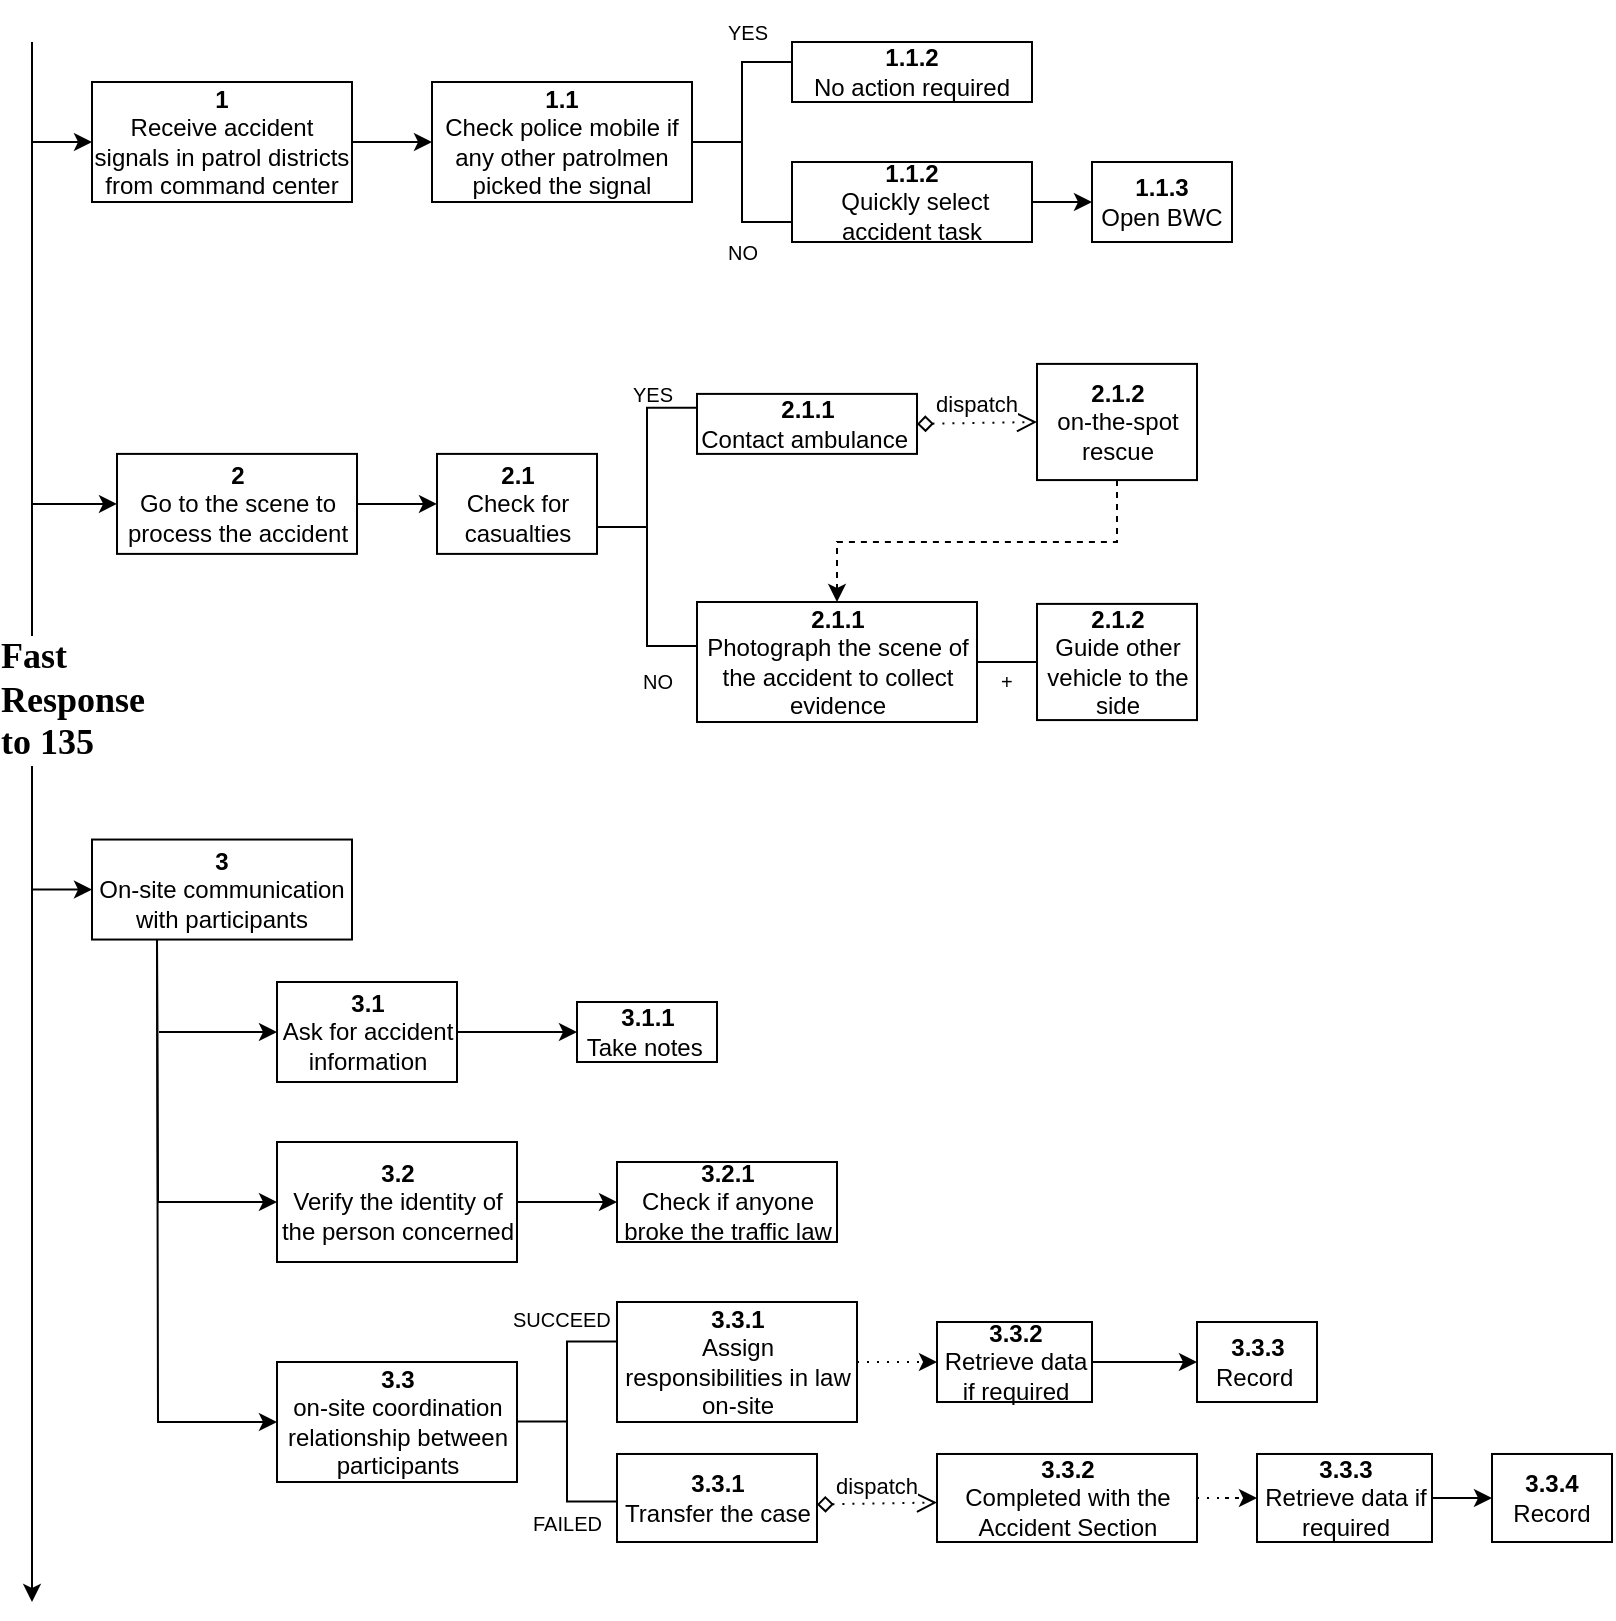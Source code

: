 <mxfile version="16.2.6" type="github"><diagram id="WiBwuXCG9hDuX8GpaEaw" name="Page-1"><mxGraphModel dx="1196" dy="852" grid="1" gridSize="10" guides="1" tooltips="1" connect="1" arrows="1" fold="1" page="1" pageScale="1" pageWidth="1500" pageHeight="1800" math="0" shadow="0"><root><mxCell id="0"/><mxCell id="1" parent="0"/><mxCell id="iNzH9nASQERAoEXpGLzl-1" value="" style="endArrow=classic;html=1;rounded=0;" parent="1" edge="1"><mxGeometry relative="1" as="geometry"><mxPoint x="30" y="40" as="sourcePoint"/><mxPoint x="30" y="820" as="targetPoint"/></mxGeometry></mxCell><mxCell id="iNzH9nASQERAoEXpGLzl-2" value="&lt;p class=&quot;MsoNormal&quot; style=&quot;margin: 0pt 0pt 0.0pt ; text-align: justify ; font-family: &amp;#34;times new roman&amp;#34;&quot;&gt;&lt;font size=&quot;4&quot;&gt;&lt;b&gt;Fast&lt;/b&gt;&lt;/font&gt;&lt;/p&gt;&lt;p class=&quot;MsoNormal&quot; style=&quot;margin: 0pt 0pt 0.0pt ; text-align: justify ; font-family: &amp;#34;times new roman&amp;#34;&quot;&gt;&lt;font size=&quot;4&quot;&gt;&lt;b&gt;Response&lt;/b&gt;&lt;/font&gt;&lt;/p&gt;&lt;p class=&quot;MsoNormal&quot; style=&quot;margin: 0pt 0pt 0.0pt ; text-align: justify ; font-family: &amp;#34;times new roman&amp;#34;&quot;&gt;&lt;font size=&quot;4&quot;&gt;&lt;b&gt;to 135&lt;/b&gt;&lt;/font&gt;&lt;/p&gt;" style="edgeLabel;resizable=0;html=1;align=center;verticalAlign=middle;" parent="iNzH9nASQERAoEXpGLzl-1" connectable="0" vertex="1"><mxGeometry relative="1" as="geometry"><mxPoint x="20" y="-61" as="offset"/></mxGeometry></mxCell><mxCell id="iNzH9nASQERAoEXpGLzl-5" value="" style="endArrow=classic;html=1;rounded=0;" parent="1" edge="1"><mxGeometry width="50" height="50" relative="1" as="geometry"><mxPoint x="30" y="90" as="sourcePoint"/><mxPoint x="60" y="90" as="targetPoint"/></mxGeometry></mxCell><mxCell id="iNzH9nASQERAoEXpGLzl-22" value="" style="edgeStyle=orthogonalEdgeStyle;rounded=0;orthogonalLoop=1;jettySize=auto;html=1;entryX=0;entryY=0.5;entryDx=0;entryDy=0;exitX=1;exitY=0.5;exitDx=0;exitDy=0;" parent="1" source="iNzH9nASQERAoEXpGLzl-6" target="iNzH9nASQERAoEXpGLzl-21" edge="1"><mxGeometry relative="1" as="geometry"><Array as="points"><mxPoint x="210" y="90"/><mxPoint x="210" y="90"/></Array></mxGeometry></mxCell><mxCell id="iNzH9nASQERAoEXpGLzl-6" value="&lt;b&gt;1&lt;/b&gt;&lt;br&gt;Receive accident signals in patrol districts from command center" style="rounded=0;whiteSpace=wrap;html=1;" parent="1" vertex="1"><mxGeometry x="60" y="60" width="130" height="60" as="geometry"/></mxCell><mxCell id="iNzH9nASQERAoEXpGLzl-10" value="" style="endArrow=classic;html=1;rounded=0;entryX=0;entryY=0.5;entryDx=0;entryDy=0;" parent="1" target="iNzH9nASQERAoEXpGLzl-408" edge="1"><mxGeometry width="50" height="50" relative="1" as="geometry"><mxPoint x="30" y="463.77" as="sourcePoint"/><mxPoint x="60" y="463.77" as="targetPoint"/></mxGeometry></mxCell><mxCell id="iNzH9nASQERAoEXpGLzl-21" value="&lt;b&gt;1.1&lt;/b&gt;&lt;br&gt;Check police mobile if any other patrolmen picked the signal" style="whiteSpace=wrap;html=1;rounded=0;" parent="1" vertex="1"><mxGeometry x="230" y="60" width="130" height="60" as="geometry"/></mxCell><mxCell id="TPC7_fggb3ROqLGchiVC-71" value="" style="edgeStyle=orthogonalEdgeStyle;rounded=0;orthogonalLoop=1;jettySize=auto;html=1;fontSize=10;" edge="1" parent="1" source="iNzH9nASQERAoEXpGLzl-23" target="TPC7_fggb3ROqLGchiVC-70"><mxGeometry relative="1" as="geometry"/></mxCell><mxCell id="iNzH9nASQERAoEXpGLzl-23" value="&lt;b&gt;1.1.2&lt;/b&gt;&lt;br&gt;&amp;nbsp;Quickly select accident task" style="whiteSpace=wrap;html=1;rounded=0;" parent="1" vertex="1"><mxGeometry x="410" y="100" width="120" height="40" as="geometry"/></mxCell><mxCell id="iNzH9nASQERAoEXpGLzl-28" value="&lt;b&gt;1.1.2&lt;/b&gt;&lt;br&gt;No action required" style="whiteSpace=wrap;html=1;rounded=0;" parent="1" vertex="1"><mxGeometry x="410" y="40" width="120" height="30" as="geometry"/></mxCell><mxCell id="iNzH9nASQERAoEXpGLzl-405" value="&lt;b&gt;2&lt;br&gt;&lt;/b&gt;Go to the scene to process the accident" style="whiteSpace=wrap;html=1;rounded=0;" parent="1" vertex="1"><mxGeometry x="72.5" y="245.95" width="120" height="50" as="geometry"/></mxCell><mxCell id="iNzH9nASQERAoEXpGLzl-410" value="" style="edgeStyle=orthogonalEdgeStyle;rounded=0;orthogonalLoop=1;jettySize=auto;html=1;exitX=1;exitY=0.5;exitDx=0;exitDy=0;" parent="1" source="iNzH9nASQERAoEXpGLzl-405" target="iNzH9nASQERAoEXpGLzl-409" edge="1"><mxGeometry relative="1" as="geometry"/></mxCell><mxCell id="iNzH9nASQERAoEXpGLzl-408" value="&lt;b&gt;3&lt;/b&gt;&lt;br&gt;On-site communication with participants" style="rounded=0;whiteSpace=wrap;html=1;" parent="1" vertex="1"><mxGeometry x="60" y="438.77" width="130" height="50" as="geometry"/></mxCell><mxCell id="iNzH9nASQERAoEXpGLzl-409" value="&lt;b&gt;2.1&lt;/b&gt;&lt;br&gt;Check for casualties" style="rounded=0;whiteSpace=wrap;html=1;" parent="1" vertex="1"><mxGeometry x="232.5" y="245.95" width="80" height="50" as="geometry"/></mxCell><mxCell id="iNzH9nASQERAoEXpGLzl-419" value="&lt;b&gt;2.1.2&lt;/b&gt;&lt;br&gt;on-the-spot rescue" style="rounded=0;whiteSpace=wrap;html=1;" parent="1" vertex="1"><mxGeometry x="532.5" y="200.95" width="80" height="58.09" as="geometry"/></mxCell><mxCell id="iNzH9nASQERAoEXpGLzl-421" value="dispatch" style="html=1;verticalAlign=bottom;startArrow=diamond;startFill=0;endArrow=open;startSize=6;endSize=8;rounded=0;dashed=1;dashPattern=1 4;entryX=0;entryY=0.5;entryDx=0;entryDy=0;exitX=1;exitY=0.5;exitDx=0;exitDy=0;" parent="1" source="iNzH9nASQERAoEXpGLzl-422" target="iNzH9nASQERAoEXpGLzl-419" edge="1"><mxGeometry width="80" relative="1" as="geometry"><mxPoint x="422.5" y="471.54" as="sourcePoint"/><mxPoint x="752.5" y="441.54" as="targetPoint"/></mxGeometry></mxCell><mxCell id="iNzH9nASQERAoEXpGLzl-422" value="&lt;b&gt;2.1.1&lt;/b&gt;&lt;br&gt;Contact ambulance&amp;nbsp;" style="rounded=0;whiteSpace=wrap;html=1;" parent="1" vertex="1"><mxGeometry x="362.5" y="215.95" width="110" height="30" as="geometry"/></mxCell><mxCell id="TPC7_fggb3ROqLGchiVC-47" value="" style="edgeStyle=orthogonalEdgeStyle;rounded=0;orthogonalLoop=1;jettySize=auto;html=1;fontSize=10;" edge="1" parent="1" source="iNzH9nASQERAoEXpGLzl-425" target="TPC7_fggb3ROqLGchiVC-46"><mxGeometry relative="1" as="geometry"/></mxCell><mxCell id="iNzH9nASQERAoEXpGLzl-425" value="&lt;b&gt;3.1&lt;/b&gt;&lt;br&gt;Ask for accident information" style="rounded=0;whiteSpace=wrap;html=1;" parent="1" vertex="1"><mxGeometry x="152.5" y="510" width="90" height="50" as="geometry"/></mxCell><mxCell id="TPC7_fggb3ROqLGchiVC-49" value="" style="edgeStyle=orthogonalEdgeStyle;rounded=0;orthogonalLoop=1;jettySize=auto;html=1;fontSize=10;" edge="1" parent="1" source="iNzH9nASQERAoEXpGLzl-430" target="TPC7_fggb3ROqLGchiVC-48"><mxGeometry relative="1" as="geometry"/></mxCell><mxCell id="iNzH9nASQERAoEXpGLzl-430" value="&lt;b&gt;3.2&lt;br&gt;&lt;/b&gt;Verify the identity of the person concerned" style="rounded=0;whiteSpace=wrap;html=1;" parent="1" vertex="1"><mxGeometry x="152.5" y="590" width="120" height="60" as="geometry"/></mxCell><mxCell id="iNzH9nASQERAoEXpGLzl-432" value="" style="endArrow=classic;html=1;rounded=0;exitX=0.25;exitY=1;exitDx=0;exitDy=0;entryX=0;entryY=0.5;entryDx=0;entryDy=0;" parent="1" edge="1" target="iNzH9nASQERAoEXpGLzl-430" source="iNzH9nASQERAoEXpGLzl-408"><mxGeometry width="50" height="50" relative="1" as="geometry"><mxPoint x="140" y="549.5" as="sourcePoint"/><mxPoint x="210" y="600" as="targetPoint"/><Array as="points"><mxPoint x="93" y="620"/></Array></mxGeometry></mxCell><mxCell id="TPC7_fggb3ROqLGchiVC-14" value="" style="strokeWidth=1;html=1;shape=mxgraph.flowchart.annotation_2;align=left;labelPosition=right;pointerEvents=1;" vertex="1" parent="1"><mxGeometry x="360" y="50" width="50" height="80" as="geometry"/></mxCell><mxCell id="TPC7_fggb3ROqLGchiVC-15" value="" style="shape=table;startSize=0;container=1;collapsible=1;childLayout=tableLayout;fixedRows=1;rowLines=0;fontStyle=0;align=center;resizeLast=1;strokeColor=none;fillColor=none;collapsible=0;" vertex="1" parent="1"><mxGeometry x="340" y="20" width="60" height="30" as="geometry"/></mxCell><mxCell id="TPC7_fggb3ROqLGchiVC-16" value="" style="shape=tableRow;horizontal=0;startSize=0;swimlaneHead=0;swimlaneBody=0;fillColor=none;collapsible=0;dropTarget=0;points=[[0,0.5],[1,0.5]];portConstraint=eastwest;top=0;left=0;right=0;bottom=0;strokeWidth=1;" vertex="1" parent="TPC7_fggb3ROqLGchiVC-15"><mxGeometry width="60" height="30" as="geometry"/></mxCell><mxCell id="TPC7_fggb3ROqLGchiVC-17" value="" style="shape=partialRectangle;connectable=0;fillColor=none;top=0;left=0;bottom=0;right=0;editable=1;overflow=hidden;strokeWidth=1;" vertex="1" parent="TPC7_fggb3ROqLGchiVC-16"><mxGeometry width="30" height="30" as="geometry"><mxRectangle width="30" height="30" as="alternateBounds"/></mxGeometry></mxCell><mxCell id="TPC7_fggb3ROqLGchiVC-18" value="YES" style="shape=partialRectangle;connectable=0;fillColor=none;top=0;left=0;bottom=0;right=0;align=left;spacingLeft=6;overflow=hidden;strokeWidth=1;fontSize=10;" vertex="1" parent="TPC7_fggb3ROqLGchiVC-16"><mxGeometry x="30" width="30" height="30" as="geometry"><mxRectangle width="30" height="30" as="alternateBounds"/></mxGeometry></mxCell><mxCell id="TPC7_fggb3ROqLGchiVC-19" value="" style="shape=table;startSize=0;container=1;collapsible=1;childLayout=tableLayout;fixedRows=1;rowLines=0;fontStyle=0;align=center;resizeLast=1;strokeColor=none;fillColor=none;collapsible=0;" vertex="1" parent="1"><mxGeometry x="340" y="130" width="70" height="30" as="geometry"/></mxCell><mxCell id="TPC7_fggb3ROqLGchiVC-20" value="" style="shape=tableRow;horizontal=0;startSize=0;swimlaneHead=0;swimlaneBody=0;fillColor=none;collapsible=0;dropTarget=0;points=[[0,0.5],[1,0.5]];portConstraint=eastwest;top=0;left=0;right=0;bottom=0;strokeWidth=1;" vertex="1" parent="TPC7_fggb3ROqLGchiVC-19"><mxGeometry width="70" height="30" as="geometry"/></mxCell><mxCell id="TPC7_fggb3ROqLGchiVC-21" value="" style="shape=partialRectangle;connectable=0;fillColor=none;top=0;left=0;bottom=0;right=0;editable=1;overflow=hidden;strokeWidth=1;" vertex="1" parent="TPC7_fggb3ROqLGchiVC-20"><mxGeometry width="30" height="30" as="geometry"><mxRectangle width="30" height="30" as="alternateBounds"/></mxGeometry></mxCell><mxCell id="TPC7_fggb3ROqLGchiVC-22" value="NO" style="shape=partialRectangle;connectable=0;fillColor=none;top=0;left=0;bottom=0;right=0;align=left;spacingLeft=6;overflow=hidden;strokeWidth=1;fontSize=10;" vertex="1" parent="TPC7_fggb3ROqLGchiVC-20"><mxGeometry x="30" width="40" height="30" as="geometry"><mxRectangle width="40" height="30" as="alternateBounds"/></mxGeometry></mxCell><mxCell id="TPC7_fggb3ROqLGchiVC-23" value="" style="endArrow=classic;html=1;rounded=0;fontSize=10;entryX=0;entryY=0.5;entryDx=0;entryDy=0;" edge="1" parent="1" target="iNzH9nASQERAoEXpGLzl-405"><mxGeometry width="50" height="50" relative="1" as="geometry"><mxPoint x="30" y="270.95" as="sourcePoint"/><mxPoint x="540" y="225.95" as="targetPoint"/></mxGeometry></mxCell><mxCell id="TPC7_fggb3ROqLGchiVC-24" value="" style="strokeWidth=1;html=1;shape=mxgraph.flowchart.annotation_2;align=left;labelPosition=right;pointerEvents=1;" vertex="1" parent="1"><mxGeometry x="312.5" y="222.92" width="50" height="119.05" as="geometry"/></mxCell><mxCell id="TPC7_fggb3ROqLGchiVC-25" value="" style="shape=table;startSize=0;container=1;collapsible=1;childLayout=tableLayout;fixedRows=1;rowLines=0;fontStyle=0;align=center;resizeLast=1;strokeColor=none;fillColor=none;collapsible=0;" vertex="1" parent="1"><mxGeometry x="292.5" y="200.95" width="60" height="30" as="geometry"/></mxCell><mxCell id="TPC7_fggb3ROqLGchiVC-26" value="" style="shape=tableRow;horizontal=0;startSize=0;swimlaneHead=0;swimlaneBody=0;fillColor=none;collapsible=0;dropTarget=0;points=[[0,0.5],[1,0.5]];portConstraint=eastwest;top=0;left=0;right=0;bottom=0;strokeWidth=1;" vertex="1" parent="TPC7_fggb3ROqLGchiVC-25"><mxGeometry width="60" height="30" as="geometry"/></mxCell><mxCell id="TPC7_fggb3ROqLGchiVC-27" value="" style="shape=partialRectangle;connectable=0;fillColor=none;top=0;left=0;bottom=0;right=0;editable=1;overflow=hidden;strokeWidth=1;" vertex="1" parent="TPC7_fggb3ROqLGchiVC-26"><mxGeometry width="30" height="30" as="geometry"><mxRectangle width="30" height="30" as="alternateBounds"/></mxGeometry></mxCell><mxCell id="TPC7_fggb3ROqLGchiVC-28" value="YES" style="shape=partialRectangle;connectable=0;fillColor=none;top=0;left=0;bottom=0;right=0;align=left;spacingLeft=6;overflow=hidden;strokeWidth=1;fontSize=10;" vertex="1" parent="TPC7_fggb3ROqLGchiVC-26"><mxGeometry x="30" width="30" height="30" as="geometry"><mxRectangle width="30" height="30" as="alternateBounds"/></mxGeometry></mxCell><mxCell id="TPC7_fggb3ROqLGchiVC-29" value="" style="shape=table;startSize=0;container=1;collapsible=1;childLayout=tableLayout;fixedRows=1;rowLines=0;fontStyle=0;align=center;resizeLast=1;strokeColor=none;fillColor=none;collapsible=0;" vertex="1" parent="1"><mxGeometry x="287.5" y="344.71" width="70" height="30" as="geometry"/></mxCell><mxCell id="TPC7_fggb3ROqLGchiVC-30" value="" style="shape=tableRow;horizontal=0;startSize=0;swimlaneHead=0;swimlaneBody=0;fillColor=none;collapsible=0;dropTarget=0;points=[[0,0.5],[1,0.5]];portConstraint=eastwest;top=0;left=0;right=0;bottom=0;strokeWidth=1;" vertex="1" parent="TPC7_fggb3ROqLGchiVC-29"><mxGeometry width="70" height="30" as="geometry"/></mxCell><mxCell id="TPC7_fggb3ROqLGchiVC-31" value="" style="shape=partialRectangle;connectable=0;fillColor=none;top=0;left=0;bottom=0;right=0;editable=1;overflow=hidden;strokeWidth=1;" vertex="1" parent="TPC7_fggb3ROqLGchiVC-30"><mxGeometry width="40" height="30" as="geometry"><mxRectangle width="40" height="30" as="alternateBounds"/></mxGeometry></mxCell><mxCell id="TPC7_fggb3ROqLGchiVC-32" value="NO" style="shape=partialRectangle;connectable=0;fillColor=none;top=0;left=0;bottom=0;right=0;align=left;spacingLeft=6;overflow=hidden;strokeWidth=1;fontSize=10;" vertex="1" parent="TPC7_fggb3ROqLGchiVC-30"><mxGeometry x="40" width="30" height="30" as="geometry"><mxRectangle width="30" height="30" as="alternateBounds"/></mxGeometry></mxCell><mxCell id="TPC7_fggb3ROqLGchiVC-33" value="&lt;b&gt;2.1.1&lt;/b&gt;&lt;br&gt;Photograph the scene of the accident to collect evidence" style="rounded=0;whiteSpace=wrap;html=1;" vertex="1" parent="1"><mxGeometry x="362.5" y="320.0" width="140" height="60" as="geometry"/></mxCell><mxCell id="TPC7_fggb3ROqLGchiVC-35" value="&lt;b&gt;2.1.2&lt;/b&gt;&lt;br&gt;Guide other vehicle to the side" style="rounded=0;whiteSpace=wrap;html=1;" vertex="1" parent="1"><mxGeometry x="532.5" y="320.95" width="80" height="58.09" as="geometry"/></mxCell><mxCell id="TPC7_fggb3ROqLGchiVC-36" value="+" style="text;strokeColor=none;fillColor=none;align=left;verticalAlign=middle;spacingLeft=4;spacingRight=4;overflow=hidden;points=[[0,0.5],[1,0.5]];portConstraint=eastwest;rotatable=0;fontSize=10;" vertex="1" parent="1"><mxGeometry x="508.5" y="349.41" width="30" height="20.59" as="geometry"/></mxCell><mxCell id="TPC7_fggb3ROqLGchiVC-40" value="" style="endArrow=none;html=1;rounded=0;fontSize=10;entryX=0;entryY=0.5;entryDx=0;entryDy=0;exitX=1;exitY=0.5;exitDx=0;exitDy=0;" edge="1" parent="1" source="TPC7_fggb3ROqLGchiVC-33" target="TPC7_fggb3ROqLGchiVC-35"><mxGeometry width="50" height="50" relative="1" as="geometry"><mxPoint x="522.5" y="380.0" as="sourcePoint"/><mxPoint x="572.5" y="330.0" as="targetPoint"/></mxGeometry></mxCell><mxCell id="TPC7_fggb3ROqLGchiVC-42" value="" style="endArrow=classic;html=1;rounded=0;fontSize=10;entryX=0.5;entryY=0;entryDx=0;entryDy=0;exitX=0.5;exitY=1;exitDx=0;exitDy=0;dashed=1;" edge="1" parent="1" source="iNzH9nASQERAoEXpGLzl-419" target="TPC7_fggb3ROqLGchiVC-33"><mxGeometry width="50" height="50" relative="1" as="geometry"><mxPoint x="612.5" y="291.54" as="sourcePoint"/><mxPoint x="662.5" y="241.54" as="targetPoint"/><Array as="points"><mxPoint x="572.5" y="290"/><mxPoint x="432.5" y="290"/></Array></mxGeometry></mxCell><mxCell id="TPC7_fggb3ROqLGchiVC-44" value="" style="endArrow=classic;html=1;rounded=0;fontSize=10;entryX=0;entryY=0.5;entryDx=0;entryDy=0;" edge="1" parent="1" target="iNzH9nASQERAoEXpGLzl-425"><mxGeometry width="50" height="50" relative="1" as="geometry"><mxPoint x="93.5" y="535" as="sourcePoint"/><mxPoint x="138.5" y="535" as="targetPoint"/><Array as="points"><mxPoint x="123.5" y="535"/></Array></mxGeometry></mxCell><mxCell id="TPC7_fggb3ROqLGchiVC-46" value="&lt;b&gt;3.1.1&lt;/b&gt;&lt;br&gt;Take notes&amp;nbsp;" style="rounded=0;whiteSpace=wrap;html=1;" vertex="1" parent="1"><mxGeometry x="302.5" y="520" width="70" height="30" as="geometry"/></mxCell><mxCell id="TPC7_fggb3ROqLGchiVC-48" value="&lt;b&gt;3.2.1&lt;br&gt;&lt;/b&gt;Check if anyone broke the traffic law" style="rounded=0;whiteSpace=wrap;html=1;" vertex="1" parent="1"><mxGeometry x="322.5" y="600" width="110" height="40" as="geometry"/></mxCell><mxCell id="TPC7_fggb3ROqLGchiVC-50" value="&lt;b&gt;3.3&lt;br&gt;&lt;/b&gt;on-site coordination relationship between participants" style="rounded=0;whiteSpace=wrap;html=1;" vertex="1" parent="1"><mxGeometry x="152.5" y="700" width="120" height="60" as="geometry"/></mxCell><mxCell id="TPC7_fggb3ROqLGchiVC-51" value="" style="endArrow=classic;html=1;rounded=0;exitX=0.25;exitY=1;exitDx=0;exitDy=0;entryX=0;entryY=0.5;entryDx=0;entryDy=0;" edge="1" parent="1" source="iNzH9nASQERAoEXpGLzl-408" target="TPC7_fggb3ROqLGchiVC-50"><mxGeometry width="50" height="50" relative="1" as="geometry"><mxPoint x="107.5" y="580.0" as="sourcePoint"/><mxPoint x="192.5" y="711.23" as="targetPoint"/><Array as="points"><mxPoint x="93" y="730"/></Array></mxGeometry></mxCell><mxCell id="TPC7_fggb3ROqLGchiVC-64" value="" style="edgeStyle=orthogonalEdgeStyle;rounded=0;orthogonalLoop=1;jettySize=auto;html=1;fontSize=10;dashed=1;dashPattern=1 4;" edge="1" parent="1" source="TPC7_fggb3ROqLGchiVC-52" target="TPC7_fggb3ROqLGchiVC-63"><mxGeometry relative="1" as="geometry"/></mxCell><mxCell id="TPC7_fggb3ROqLGchiVC-52" value="&lt;b&gt;3.3.1&lt;/b&gt;&lt;br&gt;Assign responsibilities in law on-site" style="rounded=0;whiteSpace=wrap;html=1;" vertex="1" parent="1"><mxGeometry x="322.5" y="670" width="120" height="60" as="geometry"/></mxCell><mxCell id="TPC7_fggb3ROqLGchiVC-53" value="" style="strokeWidth=1;html=1;shape=mxgraph.flowchart.annotation_2;align=left;labelPosition=right;pointerEvents=1;" vertex="1" parent="1"><mxGeometry x="272.5" y="689.7" width="50" height="80" as="geometry"/></mxCell><mxCell id="TPC7_fggb3ROqLGchiVC-54" value="" style="shape=table;startSize=0;container=1;collapsible=1;childLayout=tableLayout;fixedRows=1;rowLines=0;fontStyle=0;align=center;resizeLast=1;strokeColor=none;fillColor=none;collapsible=0;" vertex="1" parent="1"><mxGeometry x="232.5" y="663.7" width="110" height="30" as="geometry"/></mxCell><mxCell id="TPC7_fggb3ROqLGchiVC-55" value="" style="shape=tableRow;horizontal=0;startSize=0;swimlaneHead=0;swimlaneBody=0;fillColor=none;collapsible=0;dropTarget=0;points=[[0,0.5],[1,0.5]];portConstraint=eastwest;top=0;left=0;right=0;bottom=0;strokeWidth=1;" vertex="1" parent="TPC7_fggb3ROqLGchiVC-54"><mxGeometry width="110" height="30" as="geometry"/></mxCell><mxCell id="TPC7_fggb3ROqLGchiVC-56" value="" style="shape=partialRectangle;connectable=0;fillColor=none;top=0;left=0;bottom=0;right=0;editable=1;overflow=hidden;strokeWidth=1;" vertex="1" parent="TPC7_fggb3ROqLGchiVC-55"><mxGeometry width="30" height="30" as="geometry"><mxRectangle width="30" height="30" as="alternateBounds"/></mxGeometry></mxCell><mxCell id="TPC7_fggb3ROqLGchiVC-57" value="SUCCEED" style="shape=partialRectangle;connectable=0;fillColor=none;top=0;left=0;bottom=0;right=0;align=left;spacingLeft=6;overflow=hidden;strokeWidth=1;fontSize=10;" vertex="1" parent="TPC7_fggb3ROqLGchiVC-55"><mxGeometry x="30" width="80" height="30" as="geometry"><mxRectangle width="80" height="30" as="alternateBounds"/></mxGeometry></mxCell><mxCell id="TPC7_fggb3ROqLGchiVC-58" value="" style="shape=table;startSize=0;container=1;collapsible=1;childLayout=tableLayout;fixedRows=1;rowLines=0;fontStyle=0;align=center;resizeLast=1;strokeColor=none;fillColor=none;collapsible=0;" vertex="1" parent="1"><mxGeometry x="242.5" y="765.7" width="80" height="30" as="geometry"/></mxCell><mxCell id="TPC7_fggb3ROqLGchiVC-59" value="" style="shape=tableRow;horizontal=0;startSize=0;swimlaneHead=0;swimlaneBody=0;fillColor=none;collapsible=0;dropTarget=0;points=[[0,0.5],[1,0.5]];portConstraint=eastwest;top=0;left=0;right=0;bottom=0;strokeWidth=1;" vertex="1" parent="TPC7_fggb3ROqLGchiVC-58"><mxGeometry width="80" height="30" as="geometry"/></mxCell><mxCell id="TPC7_fggb3ROqLGchiVC-60" value="" style="shape=partialRectangle;connectable=0;fillColor=none;top=0;left=0;bottom=0;right=0;editable=1;overflow=hidden;strokeWidth=1;" vertex="1" parent="TPC7_fggb3ROqLGchiVC-59"><mxGeometry width="30" height="30" as="geometry"><mxRectangle width="30" height="30" as="alternateBounds"/></mxGeometry></mxCell><mxCell id="TPC7_fggb3ROqLGchiVC-61" value="FAILED" style="shape=partialRectangle;connectable=0;fillColor=none;top=0;left=0;bottom=0;right=0;align=left;spacingLeft=6;overflow=hidden;strokeWidth=1;fontSize=10;" vertex="1" parent="TPC7_fggb3ROqLGchiVC-59"><mxGeometry x="30" width="50" height="30" as="geometry"><mxRectangle width="50" height="30" as="alternateBounds"/></mxGeometry></mxCell><mxCell id="TPC7_fggb3ROqLGchiVC-62" value="&lt;b&gt;3.3.1&lt;/b&gt;&lt;br&gt;Transfer the case" style="rounded=0;whiteSpace=wrap;html=1;" vertex="1" parent="1"><mxGeometry x="322.5" y="745.99" width="100" height="44.01" as="geometry"/></mxCell><mxCell id="TPC7_fggb3ROqLGchiVC-73" value="" style="edgeStyle=orthogonalEdgeStyle;rounded=0;orthogonalLoop=1;jettySize=auto;html=1;fontSize=10;" edge="1" parent="1" source="TPC7_fggb3ROqLGchiVC-63" target="TPC7_fggb3ROqLGchiVC-72"><mxGeometry relative="1" as="geometry"/></mxCell><mxCell id="TPC7_fggb3ROqLGchiVC-63" value="&lt;b&gt;3.3.2&lt;/b&gt;&lt;br&gt;Retrieve data if required" style="rounded=0;whiteSpace=wrap;html=1;" vertex="1" parent="1"><mxGeometry x="482.5" y="680" width="77.5" height="40" as="geometry"/></mxCell><mxCell id="TPC7_fggb3ROqLGchiVC-65" value="dispatch" style="html=1;verticalAlign=bottom;startArrow=diamond;startFill=0;endArrow=open;startSize=6;endSize=8;rounded=0;dashed=1;dashPattern=1 4;entryX=0;entryY=0.5;entryDx=0;entryDy=0;exitX=1;exitY=0.5;exitDx=0;exitDy=0;" edge="1" parent="1"><mxGeometry width="80" relative="1" as="geometry"><mxPoint x="422.5" y="771.21" as="sourcePoint"/><mxPoint x="482.5" y="770.255" as="targetPoint"/></mxGeometry></mxCell><mxCell id="TPC7_fggb3ROqLGchiVC-69" value="" style="edgeStyle=orthogonalEdgeStyle;rounded=0;orthogonalLoop=1;jettySize=auto;html=1;fontSize=10;dashed=1;dashPattern=1 4;" edge="1" parent="1" source="TPC7_fggb3ROqLGchiVC-66" target="TPC7_fggb3ROqLGchiVC-68"><mxGeometry relative="1" as="geometry"/></mxCell><mxCell id="TPC7_fggb3ROqLGchiVC-66" value="&lt;b&gt;3.3.2&lt;/b&gt;&lt;br&gt;Completed with the&lt;br&gt;Accident Section" style="rounded=0;whiteSpace=wrap;html=1;" vertex="1" parent="1"><mxGeometry x="482.5" y="745.99" width="130" height="44.01" as="geometry"/></mxCell><mxCell id="TPC7_fggb3ROqLGchiVC-75" value="" style="edgeStyle=orthogonalEdgeStyle;rounded=0;orthogonalLoop=1;jettySize=auto;html=1;fontSize=10;" edge="1" parent="1" source="TPC7_fggb3ROqLGchiVC-68" target="TPC7_fggb3ROqLGchiVC-74"><mxGeometry relative="1" as="geometry"/></mxCell><mxCell id="TPC7_fggb3ROqLGchiVC-68" value="&lt;b&gt;3.3.3&lt;/b&gt;&lt;br&gt;Retrieve data if required" style="rounded=0;whiteSpace=wrap;html=1;" vertex="1" parent="1"><mxGeometry x="642.5" y="745.99" width="87.5" height="44.01" as="geometry"/></mxCell><mxCell id="TPC7_fggb3ROqLGchiVC-70" value="&lt;b&gt;1.1.3&lt;/b&gt;&lt;br&gt;Open BWC" style="whiteSpace=wrap;html=1;rounded=0;" vertex="1" parent="1"><mxGeometry x="560" y="100" width="70" height="40" as="geometry"/></mxCell><mxCell id="TPC7_fggb3ROqLGchiVC-72" value="&lt;b&gt;3.3.3&lt;/b&gt;&lt;br&gt;Record&amp;nbsp;" style="rounded=0;whiteSpace=wrap;html=1;" vertex="1" parent="1"><mxGeometry x="612.5" y="680" width="60" height="40" as="geometry"/></mxCell><mxCell id="TPC7_fggb3ROqLGchiVC-74" value="&lt;b&gt;3.3.4&lt;/b&gt;&lt;br&gt;Record" style="rounded=0;whiteSpace=wrap;html=1;" vertex="1" parent="1"><mxGeometry x="760" y="745.99" width="60" height="44.01" as="geometry"/></mxCell></root></mxGraphModel></diagram></mxfile>